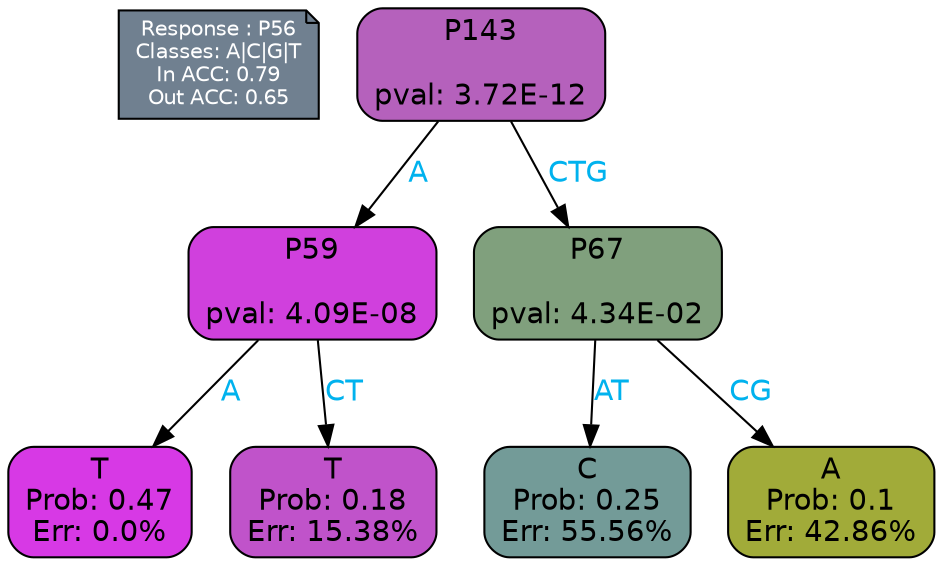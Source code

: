 digraph Tree {
node [shape=box, style="filled, rounded", color="black", fontname=helvetica] ;
graph [ranksep=equally, splines=polylines, bgcolor=transparent, dpi=600] ;
edge [fontname=helvetica] ;
LEGEND [label="Response : P56
Classes: A|C|G|T
In ACC: 0.79
Out ACC: 0.65
",shape=note,align=left,style=filled,fillcolor="slategray",fontcolor="white",fontsize=10];1 [label="P143

pval: 3.72E-12", fillcolor="#b561bc"] ;
2 [label="P59

pval: 4.09E-08", fillcolor="#d040dd"] ;
3 [label="T
Prob: 0.47
Err: 0.0%", fillcolor="#d739e5"] ;
4 [label="T
Prob: 0.18
Err: 15.38%", fillcolor="#c053ca"] ;
5 [label="P67

pval: 4.34E-02", fillcolor="#80a07d"] ;
6 [label="C
Prob: 0.25
Err: 55.56%", fillcolor="#739b98"] ;
7 [label="A
Prob: 0.1
Err: 42.86%", fillcolor="#a1ab39"] ;
1 -> 2 [label="A",fontcolor=deepskyblue2] ;
1 -> 5 [label="CTG",fontcolor=deepskyblue2] ;
2 -> 3 [label="A",fontcolor=deepskyblue2] ;
2 -> 4 [label="CT",fontcolor=deepskyblue2] ;
5 -> 6 [label="AT",fontcolor=deepskyblue2] ;
5 -> 7 [label="CG",fontcolor=deepskyblue2] ;
{rank = same; 3;4;6;7;}{rank = same; LEGEND;1;}}